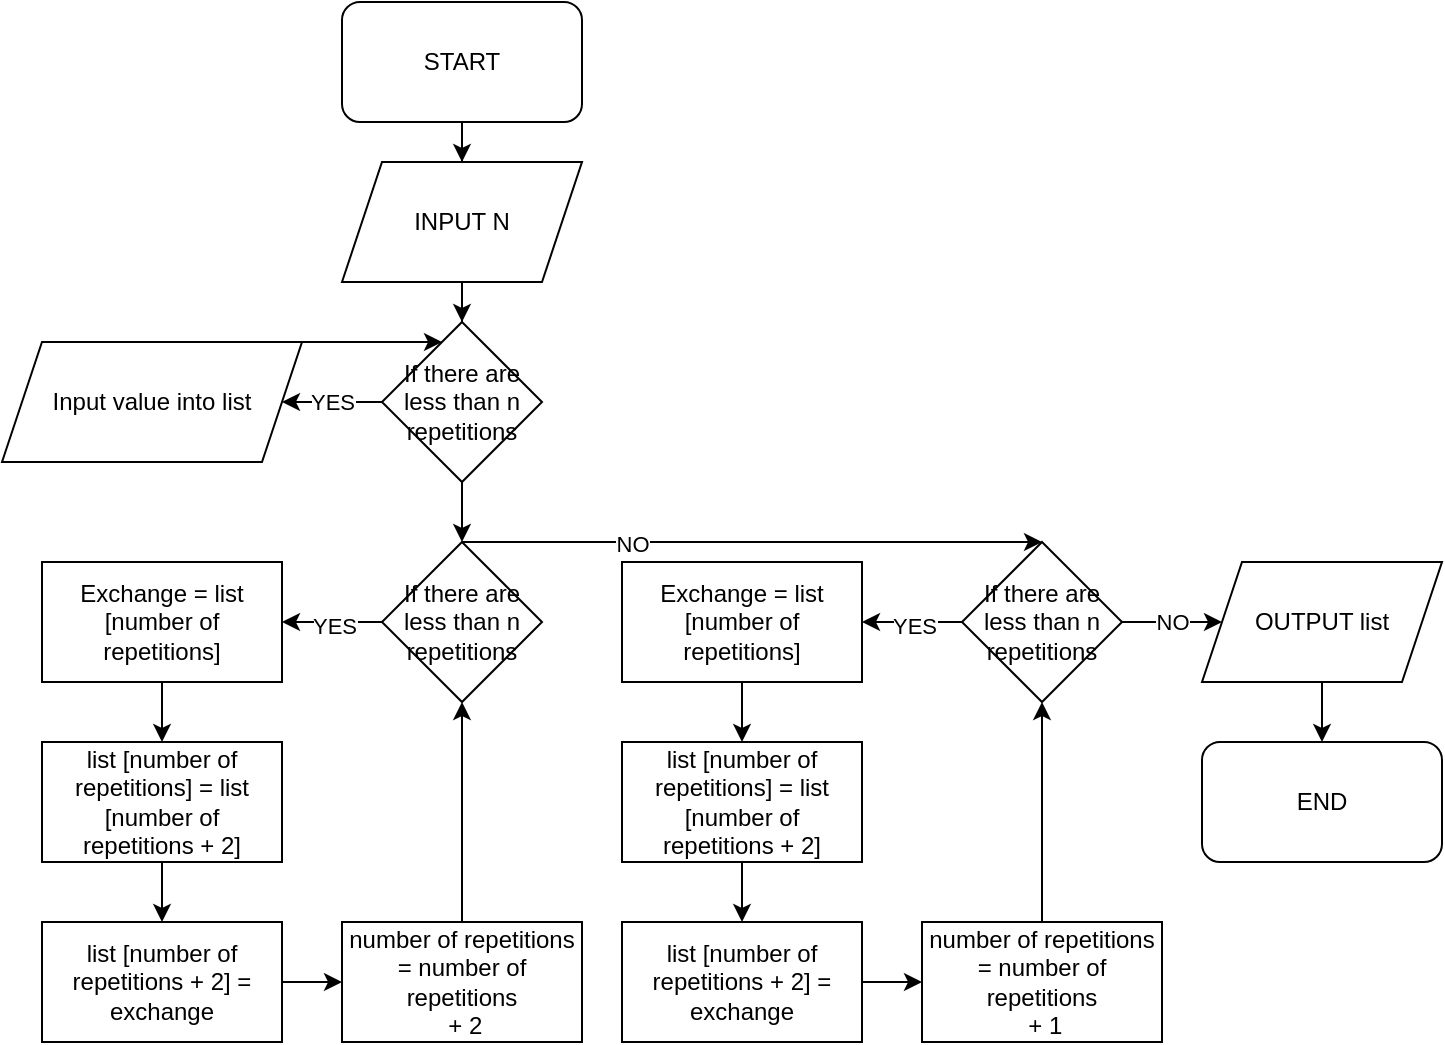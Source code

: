<mxfile version="15.5.4" type="embed"><diagram id="23iRSUPoRavnBvh4doch" name="Page-1"><mxGraphModel dx="475" dy="682" grid="1" gridSize="10" guides="1" tooltips="1" connect="1" arrows="1" fold="1" page="1" pageScale="1" pageWidth="827" pageHeight="1169" math="0" shadow="0"><root><mxCell id="0"/><mxCell id="1" parent="0"/><mxCell id="10" style="edgeStyle=orthogonalEdgeStyle;rounded=0;orthogonalLoop=1;jettySize=auto;html=1;" edge="1" parent="1" source="2" target="4"><mxGeometry relative="1" as="geometry"/></mxCell><mxCell id="2" value="START" style="rounded=1;whiteSpace=wrap;html=1;" parent="1" vertex="1"><mxGeometry x="200" y="40" width="120" height="60" as="geometry"/></mxCell><mxCell id="3" value="END" style="rounded=1;whiteSpace=wrap;html=1;" parent="1" vertex="1"><mxGeometry x="630" y="410" width="120" height="60" as="geometry"/></mxCell><mxCell id="11" style="edgeStyle=orthogonalEdgeStyle;rounded=0;orthogonalLoop=1;jettySize=auto;html=1;entryX=0.5;entryY=0;entryDx=0;entryDy=0;" edge="1" parent="1" source="4" target="7"><mxGeometry relative="1" as="geometry"/></mxCell><mxCell id="4" value="INPUT N" style="shape=parallelogram;perimeter=parallelogramPerimeter;whiteSpace=wrap;html=1;fixedSize=1;" parent="1" vertex="1"><mxGeometry x="200" y="120" width="120" height="60" as="geometry"/></mxCell><mxCell id="6" value="YES" style="edgeStyle=orthogonalEdgeStyle;rounded=0;orthogonalLoop=1;jettySize=auto;html=1;" edge="1" parent="1" source="7" target="9"><mxGeometry relative="1" as="geometry"/></mxCell><mxCell id="22" style="edgeStyle=orthogonalEdgeStyle;rounded=0;orthogonalLoop=1;jettySize=auto;html=1;" edge="1" parent="1" source="7" target="14"><mxGeometry relative="1" as="geometry"/></mxCell><mxCell id="7" value="If there are less than n repetitions" style="rhombus;whiteSpace=wrap;html=1;" vertex="1" parent="1"><mxGeometry x="220" y="200" width="80" height="80" as="geometry"/></mxCell><mxCell id="8" style="edgeStyle=orthogonalEdgeStyle;rounded=0;orthogonalLoop=1;jettySize=auto;html=1;" edge="1" parent="1" source="9" target="7"><mxGeometry relative="1" as="geometry"><Array as="points"><mxPoint x="190" y="210"/><mxPoint x="190" y="210"/></Array></mxGeometry></mxCell><mxCell id="9" value="Input value into list" style="shape=parallelogram;perimeter=parallelogramPerimeter;whiteSpace=wrap;html=1;fixedSize=1;" vertex="1" parent="1"><mxGeometry x="30" y="210" width="150" height="60" as="geometry"/></mxCell><mxCell id="24" value="" style="edgeStyle=orthogonalEdgeStyle;rounded=0;orthogonalLoop=1;jettySize=auto;html=1;" edge="1" parent="1" source="14" target="23"><mxGeometry relative="1" as="geometry"/></mxCell><mxCell id="25" value="YES" style="edgeLabel;html=1;align=center;verticalAlign=middle;resizable=0;points=[];" vertex="1" connectable="0" parent="24"><mxGeometry x="-0.025" y="2" relative="1" as="geometry"><mxPoint as="offset"/></mxGeometry></mxCell><mxCell id="44" style="edgeStyle=orthogonalEdgeStyle;rounded=0;orthogonalLoop=1;jettySize=auto;html=1;" edge="1" parent="1" source="14" target="35"><mxGeometry relative="1" as="geometry"><Array as="points"><mxPoint x="410" y="310"/><mxPoint x="410" y="310"/></Array></mxGeometry></mxCell><mxCell id="45" value="NO" style="edgeLabel;html=1;align=center;verticalAlign=middle;resizable=0;points=[];" vertex="1" connectable="0" parent="44"><mxGeometry x="-0.414" y="-1" relative="1" as="geometry"><mxPoint as="offset"/></mxGeometry></mxCell><mxCell id="14" value="If there are less than n repetitions" style="rhombus;whiteSpace=wrap;html=1;" vertex="1" parent="1"><mxGeometry x="220" y="310" width="80" height="80" as="geometry"/></mxCell><mxCell id="27" value="" style="edgeStyle=orthogonalEdgeStyle;rounded=0;orthogonalLoop=1;jettySize=auto;html=1;" edge="1" parent="1" source="23" target="26"><mxGeometry relative="1" as="geometry"/></mxCell><mxCell id="23" value="Exchange = list [number of repetitions]" style="whiteSpace=wrap;html=1;" vertex="1" parent="1"><mxGeometry x="50" y="320" width="120" height="60" as="geometry"/></mxCell><mxCell id="29" value="" style="edgeStyle=orthogonalEdgeStyle;rounded=0;orthogonalLoop=1;jettySize=auto;html=1;" edge="1" parent="1" source="26" target="28"><mxGeometry relative="1" as="geometry"/></mxCell><mxCell id="26" value="list [number of repetitions] = list [number of repetitions&amp;nbsp;+ 2]" style="whiteSpace=wrap;html=1;" vertex="1" parent="1"><mxGeometry x="50" y="410" width="120" height="60" as="geometry"/></mxCell><mxCell id="31" value="" style="edgeStyle=orthogonalEdgeStyle;rounded=0;orthogonalLoop=1;jettySize=auto;html=1;" edge="1" parent="1" source="28" target="30"><mxGeometry relative="1" as="geometry"/></mxCell><mxCell id="28" value="list [number of repetitions + 2] = exchange" style="whiteSpace=wrap;html=1;" vertex="1" parent="1"><mxGeometry x="50" y="500" width="120" height="60" as="geometry"/></mxCell><mxCell id="32" style="edgeStyle=orthogonalEdgeStyle;rounded=0;orthogonalLoop=1;jettySize=auto;html=1;" edge="1" parent="1" source="30" target="14"><mxGeometry relative="1" as="geometry"/></mxCell><mxCell id="30" value="number of repetitions = number of repetitions&lt;br&gt;&amp;nbsp;+ 2" style="whiteSpace=wrap;html=1;" vertex="1" parent="1"><mxGeometry x="200" y="500" width="120" height="60" as="geometry"/></mxCell><mxCell id="33" value="" style="edgeStyle=orthogonalEdgeStyle;rounded=0;orthogonalLoop=1;jettySize=auto;html=1;" edge="1" parent="1" source="35" target="37"><mxGeometry relative="1" as="geometry"/></mxCell><mxCell id="34" value="YES" style="edgeLabel;html=1;align=center;verticalAlign=middle;resizable=0;points=[];" vertex="1" connectable="0" parent="33"><mxGeometry x="-0.025" y="2" relative="1" as="geometry"><mxPoint as="offset"/></mxGeometry></mxCell><mxCell id="58" value="NO" style="edgeStyle=orthogonalEdgeStyle;rounded=0;orthogonalLoop=1;jettySize=auto;html=1;" edge="1" parent="1" source="35" target="57"><mxGeometry relative="1" as="geometry"/></mxCell><mxCell id="35" value="If there are less than n repetitions" style="rhombus;whiteSpace=wrap;html=1;" vertex="1" parent="1"><mxGeometry x="510" y="310" width="80" height="80" as="geometry"/></mxCell><mxCell id="36" value="" style="edgeStyle=orthogonalEdgeStyle;rounded=0;orthogonalLoop=1;jettySize=auto;html=1;" edge="1" parent="1" source="37" target="39"><mxGeometry relative="1" as="geometry"/></mxCell><mxCell id="37" value="Exchange = list [number of repetitions]" style="whiteSpace=wrap;html=1;" vertex="1" parent="1"><mxGeometry x="340" y="320" width="120" height="60" as="geometry"/></mxCell><mxCell id="38" value="" style="edgeStyle=orthogonalEdgeStyle;rounded=0;orthogonalLoop=1;jettySize=auto;html=1;" edge="1" parent="1" source="39" target="41"><mxGeometry relative="1" as="geometry"/></mxCell><mxCell id="39" value="list [number of repetitions] = list [number of repetitions&amp;nbsp;+ 2]" style="whiteSpace=wrap;html=1;" vertex="1" parent="1"><mxGeometry x="340" y="410" width="120" height="60" as="geometry"/></mxCell><mxCell id="40" value="" style="edgeStyle=orthogonalEdgeStyle;rounded=0;orthogonalLoop=1;jettySize=auto;html=1;" edge="1" parent="1" source="41" target="43"><mxGeometry relative="1" as="geometry"/></mxCell><mxCell id="41" value="list [number of repetitions + 2] = exchange" style="whiteSpace=wrap;html=1;" vertex="1" parent="1"><mxGeometry x="340" y="500" width="120" height="60" as="geometry"/></mxCell><mxCell id="42" style="edgeStyle=orthogonalEdgeStyle;rounded=0;orthogonalLoop=1;jettySize=auto;html=1;" edge="1" parent="1" source="43" target="35"><mxGeometry relative="1" as="geometry"/></mxCell><mxCell id="43" value="number of repetitions = number of repetitions&lt;br&gt;&amp;nbsp;+ 1" style="whiteSpace=wrap;html=1;" vertex="1" parent="1"><mxGeometry x="490" y="500" width="120" height="60" as="geometry"/></mxCell><mxCell id="59" style="edgeStyle=orthogonalEdgeStyle;rounded=0;orthogonalLoop=1;jettySize=auto;html=1;" edge="1" parent="1" source="57" target="3"><mxGeometry relative="1" as="geometry"/></mxCell><mxCell id="57" value="OUTPUT list" style="shape=parallelogram;perimeter=parallelogramPerimeter;whiteSpace=wrap;html=1;fixedSize=1;" vertex="1" parent="1"><mxGeometry x="630" y="320" width="120" height="60" as="geometry"/></mxCell></root></mxGraphModel></diagram></mxfile>